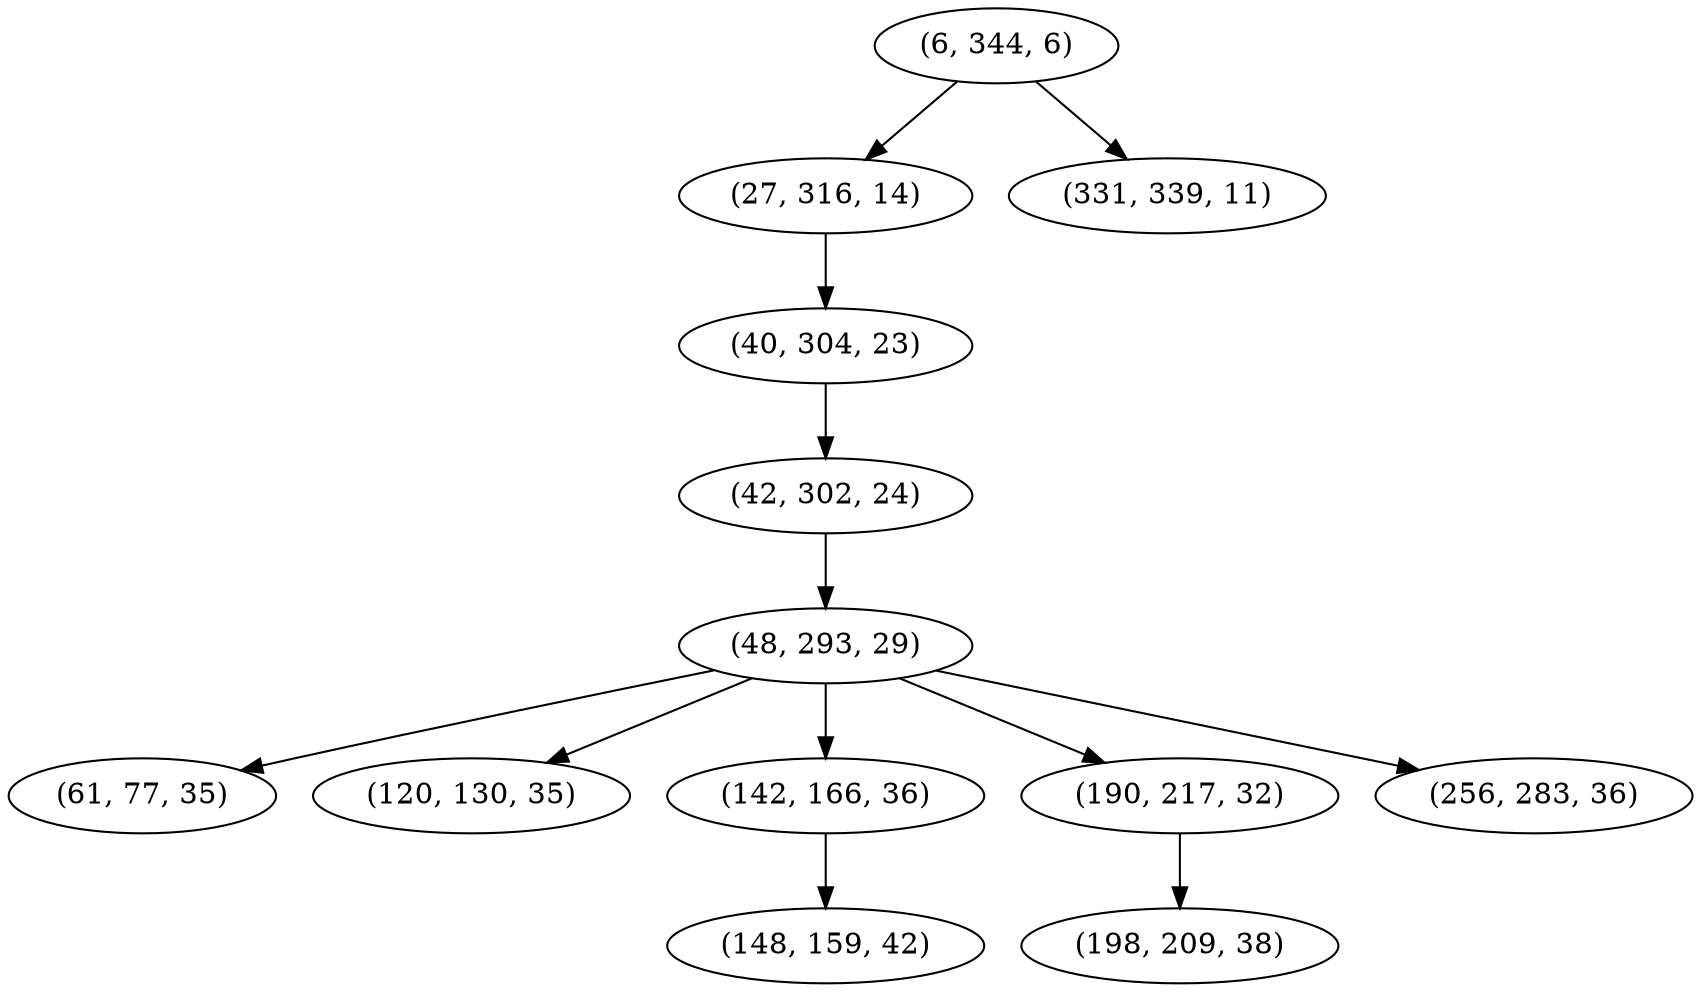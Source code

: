 digraph tree {
    "(6, 344, 6)";
    "(27, 316, 14)";
    "(40, 304, 23)";
    "(42, 302, 24)";
    "(48, 293, 29)";
    "(61, 77, 35)";
    "(120, 130, 35)";
    "(142, 166, 36)";
    "(148, 159, 42)";
    "(190, 217, 32)";
    "(198, 209, 38)";
    "(256, 283, 36)";
    "(331, 339, 11)";
    "(6, 344, 6)" -> "(27, 316, 14)";
    "(6, 344, 6)" -> "(331, 339, 11)";
    "(27, 316, 14)" -> "(40, 304, 23)";
    "(40, 304, 23)" -> "(42, 302, 24)";
    "(42, 302, 24)" -> "(48, 293, 29)";
    "(48, 293, 29)" -> "(61, 77, 35)";
    "(48, 293, 29)" -> "(120, 130, 35)";
    "(48, 293, 29)" -> "(142, 166, 36)";
    "(48, 293, 29)" -> "(190, 217, 32)";
    "(48, 293, 29)" -> "(256, 283, 36)";
    "(142, 166, 36)" -> "(148, 159, 42)";
    "(190, 217, 32)" -> "(198, 209, 38)";
}

